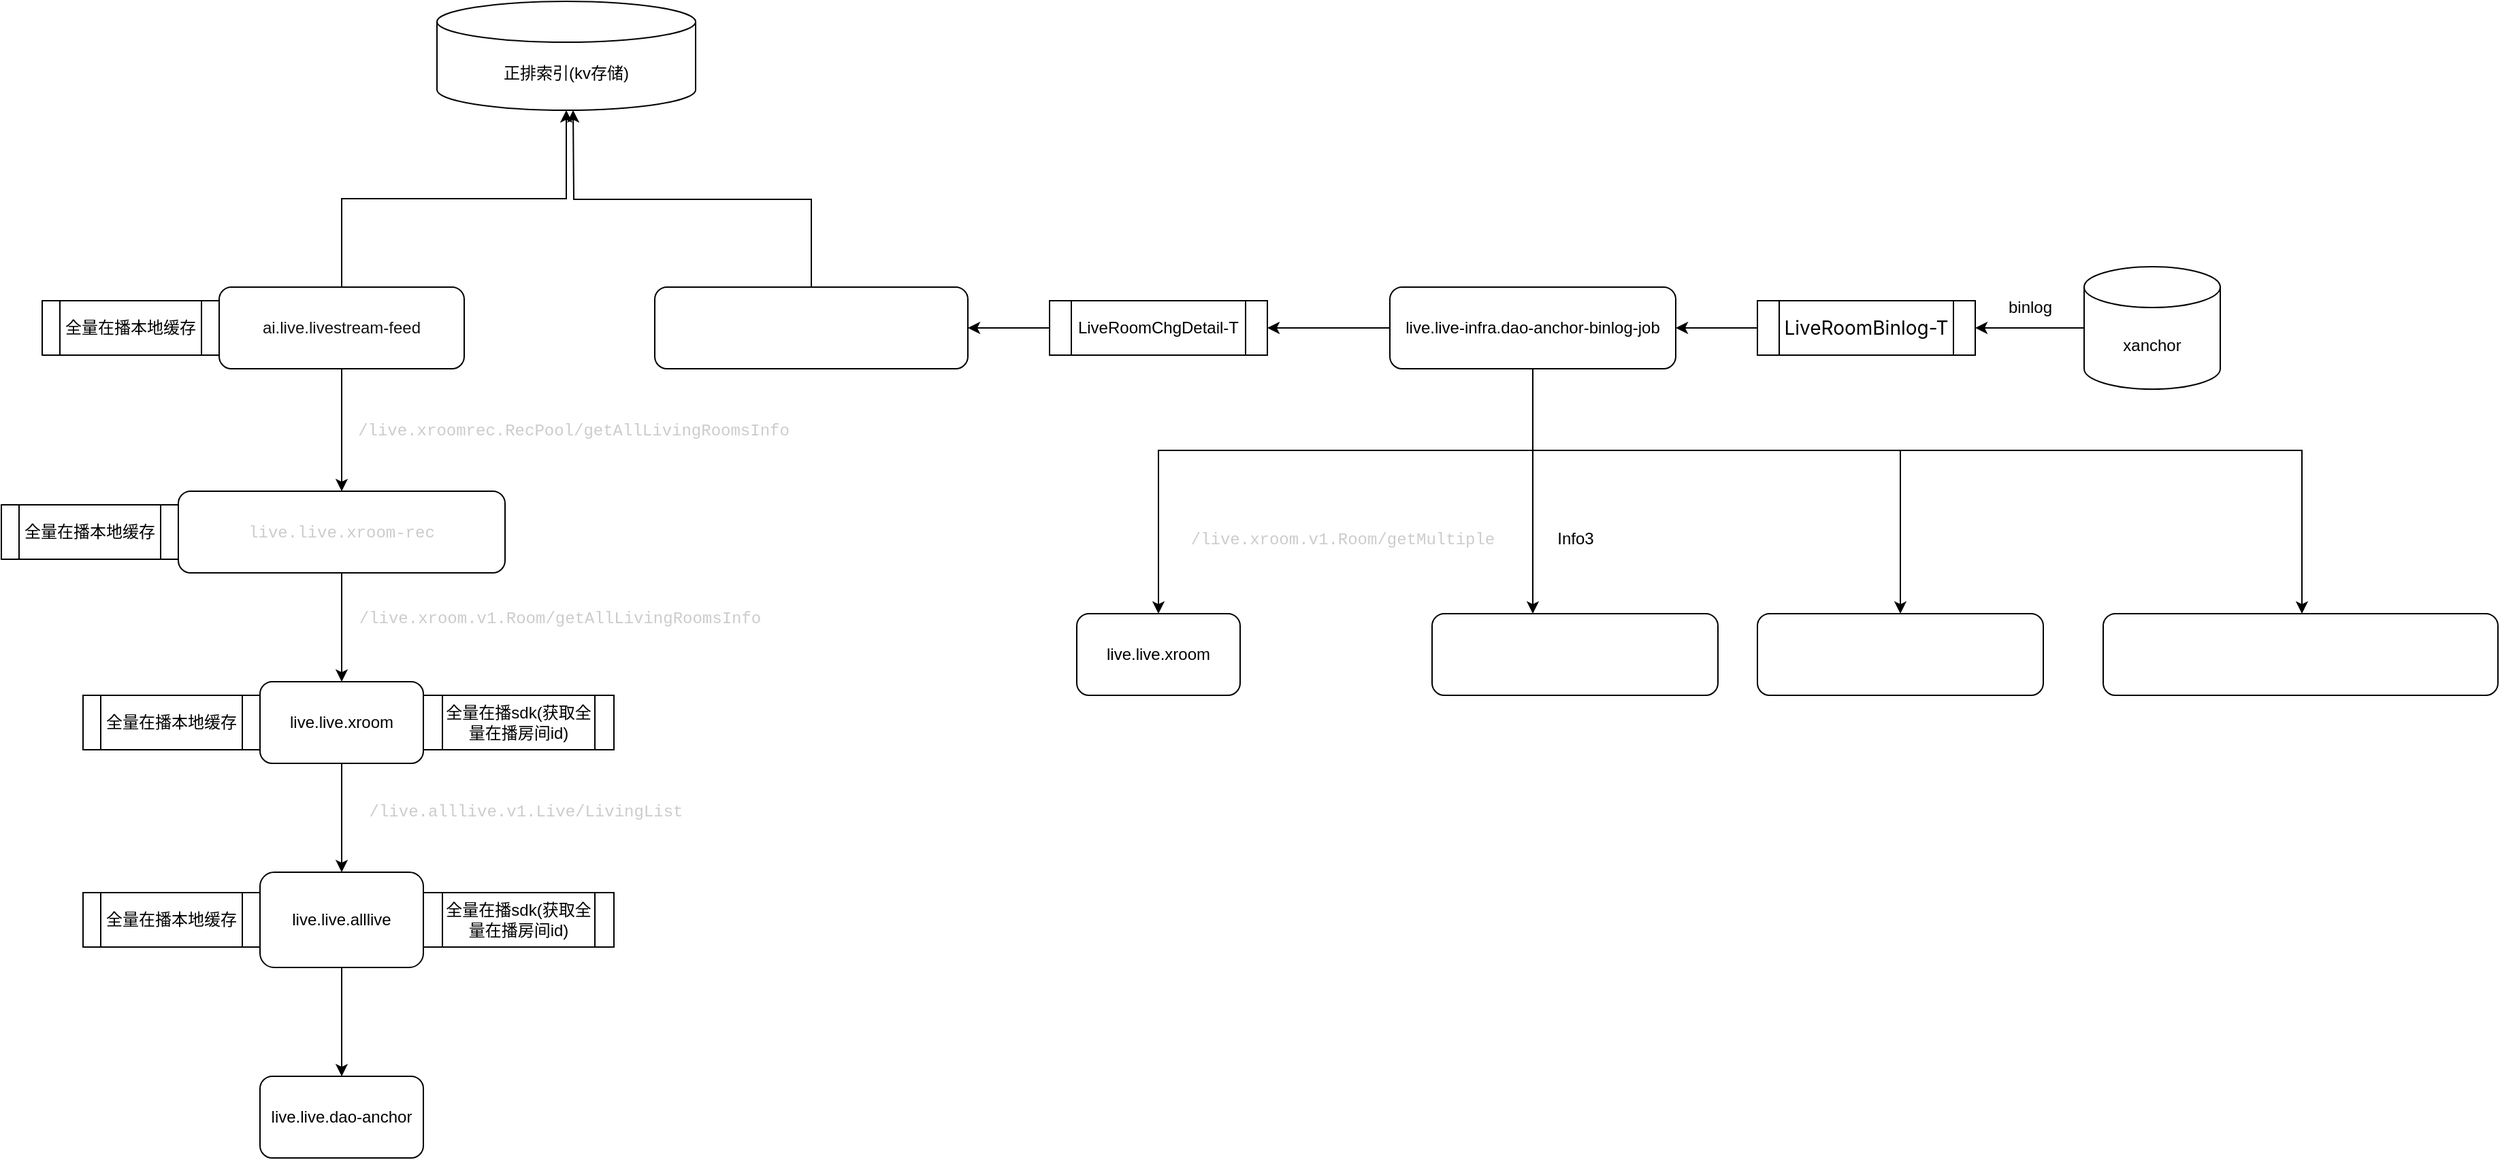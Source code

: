 <mxfile version="26.1.0">
  <diagram name="第 1 页" id="BkHLORakJmNqdRLEGJDp">
    <mxGraphModel dx="1242" dy="1954" grid="1" gridSize="10" guides="1" tooltips="1" connect="1" arrows="1" fold="1" page="1" pageScale="1" pageWidth="827" pageHeight="1169" math="0" shadow="0">
      <root>
        <mxCell id="0" />
        <mxCell id="1" parent="0" />
        <mxCell id="_jrSsdnpOA3ne-_v9nME-1" value="live.live.dao-anchor" style="rounded=1;whiteSpace=wrap;html=1;" vertex="1" parent="1">
          <mxGeometry x="300" y="470" width="120" height="60" as="geometry" />
        </mxCell>
        <mxCell id="_jrSsdnpOA3ne-_v9nME-8" style="edgeStyle=orthogonalEdgeStyle;rounded=0;orthogonalLoop=1;jettySize=auto;html=1;entryX=0.5;entryY=0;entryDx=0;entryDy=0;" edge="1" parent="1" source="_jrSsdnpOA3ne-_v9nME-2" target="_jrSsdnpOA3ne-_v9nME-5">
          <mxGeometry relative="1" as="geometry" />
        </mxCell>
        <mxCell id="_jrSsdnpOA3ne-_v9nME-2" value="live.live.xroom" style="rounded=1;whiteSpace=wrap;html=1;" vertex="1" parent="1">
          <mxGeometry x="300" y="180" width="120" height="60" as="geometry" />
        </mxCell>
        <mxCell id="_jrSsdnpOA3ne-_v9nME-4" value="&lt;span style=&quot;font-family: ui-sans-serif, system-ui, sans-serif, &amp;quot;Apple Color Emoji&amp;quot;, &amp;quot;Segoe UI Emoji&amp;quot;, &amp;quot;Segoe UI Symbol&amp;quot;, &amp;quot;Noto Color Emoji&amp;quot;; font-size: 14px; font-style: normal; font-variant-ligatures: normal; font-variant-caps: normal; font-weight: 400; letter-spacing: normal; orphans: 2; text-align: left; text-indent: 0px; text-transform: none; widows: 2; word-spacing: 0px; -webkit-text-stroke-width: 0px; white-space: normal; text-decoration-thickness: initial; text-decoration-style: initial; text-decoration-color: initial; float: none; display: inline !important;&quot;&gt;&lt;font style=&quot;color: light-dark(rgb(255, 255, 255), rgb(255, 255, 255));&quot;&gt;/live.daoanchor.v1.DaoAnchor/FetchRoomByIDs&lt;/font&gt;&lt;/span&gt;" style="text;whiteSpace=wrap;html=1;" vertex="1" parent="1">
          <mxGeometry x="370" y="410" width="340" height="40" as="geometry" />
        </mxCell>
        <mxCell id="_jrSsdnpOA3ne-_v9nME-9" style="edgeStyle=orthogonalEdgeStyle;rounded=0;orthogonalLoop=1;jettySize=auto;html=1;entryX=0.5;entryY=0;entryDx=0;entryDy=0;" edge="1" parent="1" source="_jrSsdnpOA3ne-_v9nME-5" target="_jrSsdnpOA3ne-_v9nME-1">
          <mxGeometry relative="1" as="geometry" />
        </mxCell>
        <mxCell id="_jrSsdnpOA3ne-_v9nME-5" value="live.live.alllive" style="rounded=1;whiteSpace=wrap;html=1;" vertex="1" parent="1">
          <mxGeometry x="300" y="320" width="120" height="70" as="geometry" />
        </mxCell>
        <mxCell id="_jrSsdnpOA3ne-_v9nME-7" style="edgeStyle=orthogonalEdgeStyle;rounded=0;orthogonalLoop=1;jettySize=auto;html=1;entryX=0.5;entryY=0;entryDx=0;entryDy=0;" edge="1" parent="1" source="_jrSsdnpOA3ne-_v9nME-6" target="_jrSsdnpOA3ne-_v9nME-2">
          <mxGeometry relative="1" as="geometry" />
        </mxCell>
        <mxCell id="_jrSsdnpOA3ne-_v9nME-6" value="&lt;div style=&quot;box-sizing: border-box; margin: 0px; position: relative; max-width: 33.333%; min-height: 1px; flex: 0 0 33.333%; font-family: -apple-system, &amp;quot;system-ui&amp;quot;, &amp;quot;Segoe UI&amp;quot;, Roboto, &amp;quot;Helvetica Neue&amp;quot;, Arial, &amp;quot;Noto Sans&amp;quot;, sans-serif, &amp;quot;Apple Color Emoji&amp;quot;, &amp;quot;Segoe UI Emoji&amp;quot;, &amp;quot;Segoe UI Symbol&amp;quot;, &amp;quot;Noto Color Emoji&amp;quot;; font-size: 14px; text-align: start;&quot; class=&quot;ant-col ant-col-8&quot;&gt;&lt;div style=&quot;box-sizing: border-box; margin: 0px; display: flex; flex-flow: wrap; min-width: 0px; padding: 10px;&quot; class=&quot;ant-row infoRow___sZfdd&quot;&gt;&lt;div style=&quot;box-sizing: border-box; margin: 0px; position: relative; max-width: 100%; min-height: 1px; width: calc(100% - 100px); word-break: break-all;&quot; class=&quot;ant-col infoVal___2-JRF&quot;&gt;&lt;div style=&quot;font-family: Menlo, Monaco, &amp;quot;Courier New&amp;quot;, monospace; font-size: 12px; line-height: 18px; white-space: pre;&quot;&gt;&lt;span&gt;&lt;font style=&quot;color: light-dark(rgb(204, 204, 204), rgb(255, 255, 255));&quot;&gt;live.live.xroom-rec&lt;/font&gt;&lt;/span&gt;&lt;/div&gt;&lt;/div&gt;&lt;/div&gt;&lt;/div&gt;" style="rounded=1;whiteSpace=wrap;html=1;" vertex="1" parent="1">
          <mxGeometry x="240" y="40" width="240" height="60" as="geometry" />
        </mxCell>
        <mxCell id="_jrSsdnpOA3ne-_v9nME-10" value="全量在播本地缓存" style="shape=process;whiteSpace=wrap;html=1;backgroundOutline=1;" vertex="1" parent="1">
          <mxGeometry x="170" y="190" width="130" height="40" as="geometry" />
        </mxCell>
        <mxCell id="_jrSsdnpOA3ne-_v9nME-11" value="全量在播本地缓存" style="shape=process;whiteSpace=wrap;html=1;backgroundOutline=1;" vertex="1" parent="1">
          <mxGeometry x="170" y="335" width="130" height="40" as="geometry" />
        </mxCell>
        <mxCell id="_jrSsdnpOA3ne-_v9nME-13" value="全量在播本地缓存" style="shape=process;whiteSpace=wrap;html=1;backgroundOutline=1;" vertex="1" parent="1">
          <mxGeometry x="110" y="50" width="130" height="40" as="geometry" />
        </mxCell>
        <mxCell id="_jrSsdnpOA3ne-_v9nME-14" value="&lt;div style=&quot;font-family: Menlo, Monaco, &amp;quot;Courier New&amp;quot;, monospace; line-height: 18px; white-space-collapse: preserve;&quot;&gt;&lt;span&gt;&lt;font style=&quot;color: light-dark(rgb(204, 204, 204), rgb(255, 255, 255));&quot;&gt;/live.alllive.v&lt;span&gt;1&lt;/span&gt;.Live/LivingList&lt;/font&gt;&lt;/span&gt;&lt;/div&gt;" style="text;html=1;align=center;verticalAlign=middle;resizable=0;points=[];autosize=1;strokeColor=none;fillColor=none;" vertex="1" parent="1">
          <mxGeometry x="370" y="260" width="250" height="30" as="geometry" />
        </mxCell>
        <mxCell id="_jrSsdnpOA3ne-_v9nME-15" value="&lt;div style=&quot;font-family: Menlo, Monaco, &amp;quot;Courier New&amp;quot;, monospace; line-height: 18px; white-space-collapse: preserve;&quot;&gt;&lt;span&gt;&lt;font style=&quot;color: light-dark(rgb(204, 204, 204), rgb(255, 255, 255));&quot;&gt;/live.xroom.v&lt;span&gt;1&lt;/span&gt;.Room/getAllLivingRoomsInfo&lt;/font&gt;&lt;/span&gt;&lt;/div&gt;" style="text;html=1;align=center;verticalAlign=middle;resizable=0;points=[];autosize=1;strokeColor=none;fillColor=none;" vertex="1" parent="1">
          <mxGeometry x="360" y="118" width="320" height="30" as="geometry" />
        </mxCell>
        <mxCell id="_jrSsdnpOA3ne-_v9nME-18" style="edgeStyle=orthogonalEdgeStyle;rounded=0;orthogonalLoop=1;jettySize=auto;html=1;" edge="1" parent="1" source="_jrSsdnpOA3ne-_v9nME-17" target="_jrSsdnpOA3ne-_v9nME-6">
          <mxGeometry relative="1" as="geometry" />
        </mxCell>
        <mxCell id="_jrSsdnpOA3ne-_v9nME-17" value="&lt;span&gt;&lt;font style=&quot;color: light-dark(rgb(18, 18, 18), rgb(255, 255, 255));&quot;&gt;ai.live.livestream-feed&lt;/font&gt;&lt;/span&gt;" style="rounded=1;whiteSpace=wrap;html=1;" vertex="1" parent="1">
          <mxGeometry x="270" y="-110" width="180" height="60" as="geometry" />
        </mxCell>
        <mxCell id="_jrSsdnpOA3ne-_v9nME-19" value="全量在播本地缓存" style="shape=process;whiteSpace=wrap;html=1;backgroundOutline=1;" vertex="1" parent="1">
          <mxGeometry x="140" y="-100" width="130" height="40" as="geometry" />
        </mxCell>
        <mxCell id="_jrSsdnpOA3ne-_v9nME-20" value="&lt;div style=&quot;font-family: Menlo, Monaco, &amp;quot;Courier New&amp;quot;, monospace; line-height: 18px; white-space-collapse: preserve;&quot;&gt;&lt;span&gt;&lt;font style=&quot;color: light-dark(rgb(204, 204, 204), rgb(255, 255, 255));&quot;&gt;/live.xroomrec.RecPool/getAllLivingRoomsInfo&lt;/font&gt;&lt;/span&gt;&lt;/div&gt;" style="text;html=1;align=center;verticalAlign=middle;resizable=0;points=[];autosize=1;strokeColor=none;fillColor=none;" vertex="1" parent="1">
          <mxGeometry x="360" y="-20" width="340" height="30" as="geometry" />
        </mxCell>
        <mxCell id="_jrSsdnpOA3ne-_v9nME-21" value="全量在播sdk(获取全量在播房间id)" style="shape=process;whiteSpace=wrap;html=1;backgroundOutline=1;" vertex="1" parent="1">
          <mxGeometry x="420" y="190" width="140" height="40" as="geometry" />
        </mxCell>
        <mxCell id="_jrSsdnpOA3ne-_v9nME-22" value="全量在播sdk(获取全量在播房间id)" style="shape=process;whiteSpace=wrap;html=1;backgroundOutline=1;" vertex="1" parent="1">
          <mxGeometry x="420" y="335" width="140" height="40" as="geometry" />
        </mxCell>
        <mxCell id="_jrSsdnpOA3ne-_v9nME-27" style="edgeStyle=orthogonalEdgeStyle;rounded=0;orthogonalLoop=1;jettySize=auto;html=1;entryX=1;entryY=0.5;entryDx=0;entryDy=0;" edge="1" parent="1" source="_jrSsdnpOA3ne-_v9nME-23" target="_jrSsdnpOA3ne-_v9nME-25">
          <mxGeometry relative="1" as="geometry" />
        </mxCell>
        <mxCell id="_jrSsdnpOA3ne-_v9nME-23" value="xanchor" style="shape=cylinder3;whiteSpace=wrap;html=1;boundedLbl=1;backgroundOutline=1;size=15;" vertex="1" parent="1">
          <mxGeometry x="1640" y="-125" width="100" height="90" as="geometry" />
        </mxCell>
        <mxCell id="_jrSsdnpOA3ne-_v9nME-29" style="edgeStyle=orthogonalEdgeStyle;rounded=0;orthogonalLoop=1;jettySize=auto;html=1;entryX=1;entryY=0.5;entryDx=0;entryDy=0;" edge="1" parent="1" source="_jrSsdnpOA3ne-_v9nME-25" target="_jrSsdnpOA3ne-_v9nME-28">
          <mxGeometry relative="1" as="geometry" />
        </mxCell>
        <mxCell id="_jrSsdnpOA3ne-_v9nME-25" value="&lt;span style=&quot;font-family: -apple-system, &amp;quot;system-ui&amp;quot;, &amp;quot;Segoe UI&amp;quot;, Roboto, &amp;quot;Helvetica Neue&amp;quot;, Arial, &amp;quot;Noto Sans&amp;quot;, sans-serif, &amp;quot;Apple Color Emoji&amp;quot;, &amp;quot;Segoe UI Emoji&amp;quot;, &amp;quot;Segoe UI Symbol&amp;quot;, &amp;quot;Noto Color Emoji&amp;quot;; font-size: 14px; text-align: start; white-space: pre;&quot;&gt;&lt;font style=&quot;color: light-dark(rgb(0, 0, 0), rgb(255, 255, 255));&quot;&gt;LiveRoomBinlog-T&lt;/font&gt;&lt;/span&gt;" style="shape=process;whiteSpace=wrap;html=1;backgroundOutline=1;" vertex="1" parent="1">
          <mxGeometry x="1400" y="-100" width="160" height="40" as="geometry" />
        </mxCell>
        <mxCell id="_jrSsdnpOA3ne-_v9nME-36" style="edgeStyle=orthogonalEdgeStyle;rounded=0;orthogonalLoop=1;jettySize=auto;html=1;entryX=0.5;entryY=0;entryDx=0;entryDy=0;" edge="1" parent="1" source="_jrSsdnpOA3ne-_v9nME-28" target="_jrSsdnpOA3ne-_v9nME-30">
          <mxGeometry relative="1" as="geometry">
            <Array as="points">
              <mxPoint x="1235" y="10" />
              <mxPoint x="960" y="10" />
            </Array>
          </mxGeometry>
        </mxCell>
        <mxCell id="_jrSsdnpOA3ne-_v9nME-37" style="edgeStyle=orthogonalEdgeStyle;rounded=0;orthogonalLoop=1;jettySize=auto;html=1;" edge="1" parent="1" source="_jrSsdnpOA3ne-_v9nME-28" target="_jrSsdnpOA3ne-_v9nME-32">
          <mxGeometry relative="1" as="geometry">
            <Array as="points">
              <mxPoint x="1235" y="70" />
              <mxPoint x="1235" y="70" />
            </Array>
          </mxGeometry>
        </mxCell>
        <mxCell id="_jrSsdnpOA3ne-_v9nME-39" style="edgeStyle=orthogonalEdgeStyle;rounded=0;orthogonalLoop=1;jettySize=auto;html=1;entryX=0.5;entryY=0;entryDx=0;entryDy=0;" edge="1" parent="1" source="_jrSsdnpOA3ne-_v9nME-28" target="_jrSsdnpOA3ne-_v9nME-34">
          <mxGeometry relative="1" as="geometry">
            <Array as="points">
              <mxPoint x="1235" y="10" />
              <mxPoint x="1505" y="10" />
            </Array>
          </mxGeometry>
        </mxCell>
        <mxCell id="_jrSsdnpOA3ne-_v9nME-40" style="edgeStyle=orthogonalEdgeStyle;rounded=0;orthogonalLoop=1;jettySize=auto;html=1;" edge="1" parent="1" source="_jrSsdnpOA3ne-_v9nME-28" target="_jrSsdnpOA3ne-_v9nME-35">
          <mxGeometry relative="1" as="geometry">
            <Array as="points">
              <mxPoint x="1235" y="10" />
              <mxPoint x="1800" y="10" />
            </Array>
          </mxGeometry>
        </mxCell>
        <mxCell id="_jrSsdnpOA3ne-_v9nME-46" style="edgeStyle=orthogonalEdgeStyle;rounded=0;orthogonalLoop=1;jettySize=auto;html=1;entryX=1;entryY=0.5;entryDx=0;entryDy=0;" edge="1" parent="1" source="_jrSsdnpOA3ne-_v9nME-28" target="_jrSsdnpOA3ne-_v9nME-45">
          <mxGeometry relative="1" as="geometry" />
        </mxCell>
        <mxCell id="_jrSsdnpOA3ne-_v9nME-28" value="live.live-infra.dao-anchor-binlog-job" style="rounded=1;whiteSpace=wrap;html=1;" vertex="1" parent="1">
          <mxGeometry x="1130" y="-110" width="210" height="60" as="geometry" />
        </mxCell>
        <mxCell id="_jrSsdnpOA3ne-_v9nME-30" value="live.live.xroom" style="rounded=1;whiteSpace=wrap;html=1;" vertex="1" parent="1">
          <mxGeometry x="900" y="130" width="120" height="60" as="geometry" />
        </mxCell>
        <mxCell id="_jrSsdnpOA3ne-_v9nME-32" value="&lt;div style=&quot;font-family: Menlo, Monaco, &amp;quot;Courier New&amp;quot;, monospace; line-height: 18px; white-space: pre;&quot;&gt;&lt;span style=&quot;font-family: -apple-system, &amp;quot;system-ui&amp;quot;, &amp;quot;Segoe UI&amp;quot;, Roboto, &amp;quot;Helvetica Neue&amp;quot;, Arial, &amp;quot;Noto Sans&amp;quot;, sans-serif, &amp;quot;Apple Color Emoji&amp;quot;, &amp;quot;Segoe UI Emoji&amp;quot;, &amp;quot;Segoe UI Symbol&amp;quot;, &amp;quot;Noto Color Emoji&amp;quot;; font-size: 14px; text-align: start; white-space: normal;&quot;&gt;&lt;font style=&quot;color: light-dark(rgb(255, 255, 255), rgb(255, 255, 255));&quot;&gt;main.account.account-service&lt;/font&gt;&lt;/span&gt;&lt;/div&gt;" style="rounded=1;whiteSpace=wrap;html=1;" vertex="1" parent="1">
          <mxGeometry x="1161" y="130" width="210" height="60" as="geometry" />
        </mxCell>
        <mxCell id="_jrSsdnpOA3ne-_v9nME-34" value="&lt;div style=&quot;font-family: Menlo, Monaco, &amp;quot;Courier New&amp;quot;, monospace; line-height: 18px; white-space: pre;&quot;&gt;&lt;span&gt;&lt;font style=&quot;color: light-dark(rgb(255, 255, 255), rgb(255, 255, 255));&quot;&gt;account.service.relation&lt;/font&gt;&lt;/span&gt;&lt;/div&gt;" style="rounded=1;whiteSpace=wrap;html=1;" vertex="1" parent="1">
          <mxGeometry x="1400" y="130" width="210" height="60" as="geometry" />
        </mxCell>
        <mxCell id="_jrSsdnpOA3ne-_v9nME-35" value="&lt;div style=&quot;font-family: Menlo, Monaco, &amp;quot;Courier New&amp;quot;, monospace; line-height: 18px; white-space: pre;&quot;&gt;&lt;span&gt;&lt;font style=&quot;color: light-dark(rgb(255, 255, 255), rgb(255, 255, 255));&quot;&gt;&lt;span style=&quot;font-family: monospace; font-size: 0px; text-align: start; white-space-collapse: collapse;&quot;&gt;%3CmxGraphModel%3E%3Croot%3E%3CmxCell%20id%3D%220%22%2F%3E%3CmxCell%20id%3D%221%22%20parent%3D%220%22%2F%3E%3CmxCell%20id%3D%222%22%20value%3D%22%26lt%3Bdiv%20style%3D%26quot%3Bfont-family%3A%20Menlo%2C%20Monaco%2C%20%26amp%3Bquot%3BCourier%20New%26amp%3Bquot%3B%2C%20monospace%3B%20line-height%3A%2018px%3B%20white-space%3A%20pre%3B%26quot%3B%26gt%3B%26lt%3Bspan%26gt%3B%26lt%3Bfont%20style%3D%26quot%3Bcolor%3A%20light-dark(rgb(206%2C%20145%2C%20120)%2C%20rgb(255%2C%20255%2C%20255))%3B%26quot%3B%26gt%3Baccount.service.relation%26lt%3B%2Ffont%26gt%3B%26lt%3B%2Fspan%26gt%3B%26lt%3B%2Fdiv%26gt%3B%22%20style%3D%22rounded%3D1%3BwhiteSpace%3Dwrap%3Bhtml%3D1%3B%22%20vertex%3D%221%22%20parent%3D%221%22%3E%3CmxGeometry%20x%3D%221430%22%20y%3D%22110%22%20width%3D%22210%22%20height%3D%2260%22%20as%3D%22geometry%22%2F%3E%3C%2FmxCell%3E%3C%2Froot%3E%3C%2FmxGraphModel%3E&lt;/span&gt;community.live-comet.broadcast-online&lt;/font&gt;&lt;/span&gt;&lt;/div&gt;" style="rounded=1;whiteSpace=wrap;html=1;" vertex="1" parent="1">
          <mxGeometry x="1654" y="130" width="290" height="60" as="geometry" />
        </mxCell>
        <mxCell id="_jrSsdnpOA3ne-_v9nME-41" value="&lt;div style=&quot;font-family: Menlo, Monaco, &amp;quot;Courier New&amp;quot;, monospace; line-height: 18px; white-space-collapse: preserve;&quot;&gt;&lt;span&gt;&lt;font style=&quot;color: light-dark(rgb(204, 204, 204), rgb(255, 255, 255));&quot;&gt;/live.xroom.v&lt;span&gt;1&lt;/span&gt;.Room/getMultiple&lt;/font&gt;&lt;/span&gt;&lt;/div&gt;" style="text;html=1;align=center;verticalAlign=middle;resizable=0;points=[];autosize=1;strokeColor=none;fillColor=none;" vertex="1" parent="1">
          <mxGeometry x="970" y="60" width="250" height="30" as="geometry" />
        </mxCell>
        <mxCell id="_jrSsdnpOA3ne-_v9nME-42" value="Info3" style="text;html=1;align=center;verticalAlign=middle;resizable=0;points=[];autosize=1;strokeColor=none;fillColor=none;" vertex="1" parent="1">
          <mxGeometry x="1241" y="60" width="50" height="30" as="geometry" />
        </mxCell>
        <mxCell id="_jrSsdnpOA3ne-_v9nME-43" value="&lt;div style=&quot;font-family: Menlo, Monaco, &amp;quot;Courier New&amp;quot;, monospace; line-height: 18px; white-space-collapse: preserve;&quot;&gt;&lt;span&gt;&lt;font style=&quot;color: light-dark(rgb(255, 255, 255), rgb(255, 255, 255));&quot;&gt;BatchFollowerCnt&lt;/font&gt;&lt;/span&gt;&lt;/div&gt;" style="text;html=1;align=center;verticalAlign=middle;resizable=0;points=[];autosize=1;strokeColor=none;fillColor=none;" vertex="1" parent="1">
          <mxGeometry x="1371" y="60" width="140" height="30" as="geometry" />
        </mxCell>
        <mxCell id="_jrSsdnpOA3ne-_v9nME-44" value="&lt;div style=&quot;font-family: Menlo, Monaco, &amp;quot;Courier New&amp;quot;, monospace; line-height: 18px; white-space-collapse: preserve;&quot;&gt;&lt;span&gt;&lt;font style=&quot;color: light-dark(rgb(255, 255, 255), rgb(255, 255, 255));&quot;&gt;LiveRoomOnlineLoginRealCount&lt;/font&gt;&lt;/span&gt;&lt;/div&gt;" style="text;html=1;align=center;verticalAlign=middle;resizable=0;points=[];autosize=1;strokeColor=none;fillColor=none;" vertex="1" parent="1">
          <mxGeometry x="1570" y="55" width="230" height="30" as="geometry" />
        </mxCell>
        <mxCell id="_jrSsdnpOA3ne-_v9nME-48" style="edgeStyle=orthogonalEdgeStyle;rounded=0;orthogonalLoop=1;jettySize=auto;html=1;entryX=1;entryY=0.5;entryDx=0;entryDy=0;" edge="1" parent="1" source="_jrSsdnpOA3ne-_v9nME-45" target="_jrSsdnpOA3ne-_v9nME-47">
          <mxGeometry relative="1" as="geometry" />
        </mxCell>
        <mxCell id="_jrSsdnpOA3ne-_v9nME-45" value="LiveRoomChgDetail-T" style="shape=process;whiteSpace=wrap;html=1;backgroundOutline=1;" vertex="1" parent="1">
          <mxGeometry x="880" y="-100" width="160" height="40" as="geometry" />
        </mxCell>
        <mxCell id="_jrSsdnpOA3ne-_v9nME-51" style="edgeStyle=orthogonalEdgeStyle;rounded=0;orthogonalLoop=1;jettySize=auto;html=1;exitX=0.5;exitY=0;exitDx=0;exitDy=0;" edge="1" parent="1" source="_jrSsdnpOA3ne-_v9nME-47">
          <mxGeometry relative="1" as="geometry">
            <mxPoint x="530" y="-240" as="targetPoint" />
          </mxGeometry>
        </mxCell>
        <mxCell id="_jrSsdnpOA3ne-_v9nME-47" value="&lt;div style=&quot;font-family: Menlo, Monaco, &amp;quot;Courier New&amp;quot;, monospace; line-height: 18px; white-space: pre;&quot;&gt;&lt;span&gt;&lt;font style=&quot;color: light-dark(rgb(255, 255, 255), rgb(255, 255, 255));&quot;&gt;ai.pegasus.pegasus-index-tool&lt;/font&gt;&lt;/span&gt;&lt;/div&gt;" style="rounded=1;whiteSpace=wrap;html=1;" vertex="1" parent="1">
          <mxGeometry x="590" y="-110" width="230" height="60" as="geometry" />
        </mxCell>
        <mxCell id="_jrSsdnpOA3ne-_v9nME-49" value="正排索引(kv存储)" style="shape=cylinder3;whiteSpace=wrap;html=1;boundedLbl=1;backgroundOutline=1;size=15;" vertex="1" parent="1">
          <mxGeometry x="430" y="-320" width="190" height="80" as="geometry" />
        </mxCell>
        <mxCell id="_jrSsdnpOA3ne-_v9nME-50" style="edgeStyle=orthogonalEdgeStyle;rounded=0;orthogonalLoop=1;jettySize=auto;html=1;exitX=0.5;exitY=0;exitDx=0;exitDy=0;entryX=0.5;entryY=1;entryDx=0;entryDy=0;entryPerimeter=0;" edge="1" parent="1" source="_jrSsdnpOA3ne-_v9nME-17" target="_jrSsdnpOA3ne-_v9nME-49">
          <mxGeometry relative="1" as="geometry" />
        </mxCell>
        <mxCell id="_jrSsdnpOA3ne-_v9nME-52" value="binlog" style="text;html=1;align=center;verticalAlign=middle;resizable=0;points=[];autosize=1;strokeColor=none;fillColor=none;" vertex="1" parent="1">
          <mxGeometry x="1570" y="-110" width="60" height="30" as="geometry" />
        </mxCell>
      </root>
    </mxGraphModel>
  </diagram>
</mxfile>
